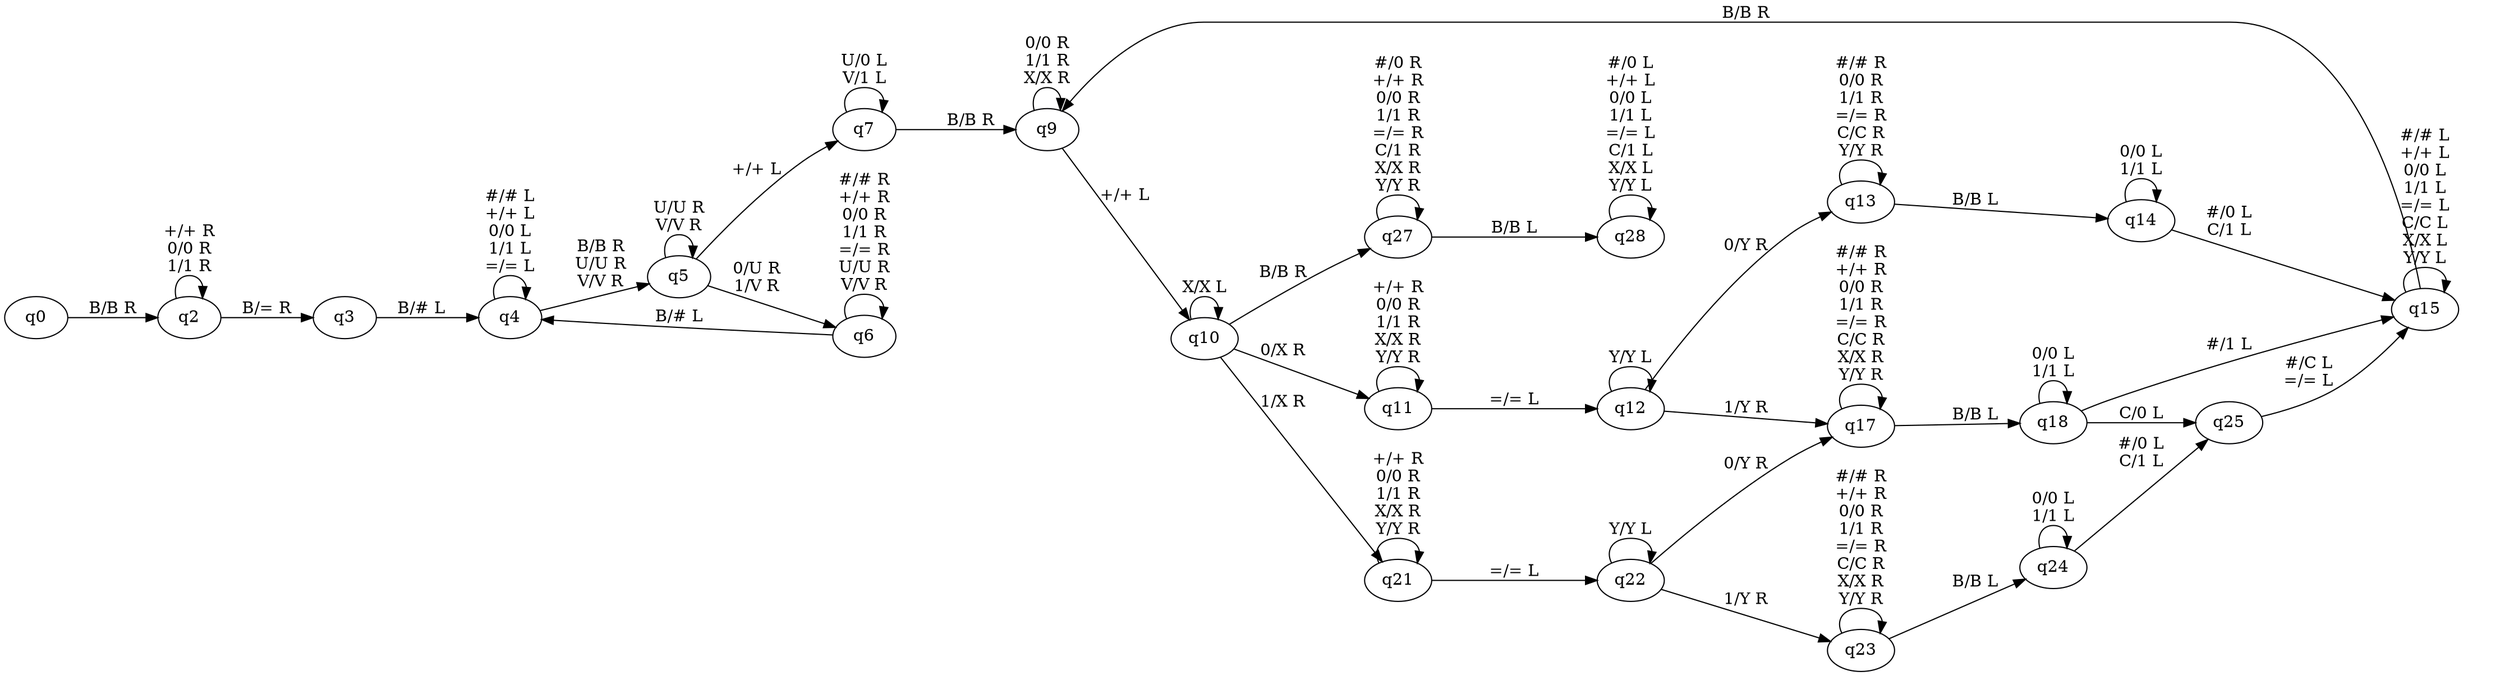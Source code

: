 digraph { 
 // dot -Tsvg gvFilename.gv -o gvImage.svg
 // states:q0,q10,q11,q12,q13,q14,q15,q17,q18,q2,q21,q22,q23,q24,q25,q27,q28,q3,q4,q5,q6,q7,q9
   rankdir = LR
   q0 [color="#000003"];
   q10 [color="#000003"];
   q11 [color="#000003"];
   q12 [color="#000003"];
   q13 [color="#000003"];
   q14 [color="#000003"];
   q15 [color="#000003"];
   q17 [color="#000003"];
   q18 [color="#000003"];
   q2 [color="#000003"];
   q21 [color="#000003"];
   q22 [color="#000003"];
   q23 [color="#000003"];
   q24 [color="#000003"];
   q25 [color="#000003"];
   q27 [color="#000003"];
   q28 [color="#000003"];
   q3 [color="#000003"];
   q4 [color="#000003"];
   q5 [color="#000003"];
   q6 [color="#000003"];
   q7 [color="#000003"];
   q9 [color="#000003"];
   q0 -> q2 [label="B/B R"]; 
   q10 -> q10 [label="X/X L"]; 
   q10 -> q11 [label="0/X R"]; 
   q10 -> q21 [label="1/X R"]; 
   q10 -> q27 [label="B/B R"]; 
   q11 -> q11 [label="+/+ R\n0/0 R\n1/1 R\nX/X R\nY/Y R"]; 
   q11 -> q12 [label="=/= L"]; 
   q12 -> q12 [label="Y/Y L"]; 
   q12 -> q13 [label="0/Y R"]; 
   q12 -> q17 [label="1/Y R"]; 
   q13 -> q13 [label="#/# R\n0/0 R\n1/1 R\n=/= R\nC/C R\nY/Y R"]; 
   q13 -> q14 [label="B/B L"]; 
   q14 -> q14 [label="0/0 L\n1/1 L"]; 
   q14 -> q15 [label="#/0 L\nC/1 L"]; 
   q15 -> q15 [label="#/# L\n+/+ L\n0/0 L\n1/1 L\n=/= L\nC/C L\nX/X L\nY/Y L"]; 
   q15 -> q9 [label="B/B R"]; 
   q17 -> q17 [label="#/# R\n+/+ R\n0/0 R\n1/1 R\n=/= R\nC/C R\nX/X R\nY/Y R"]; 
   q17 -> q18 [label="B/B L"]; 
   q18 -> q15 [label="#/1 L"]; 
   q18 -> q18 [label="0/0 L\n1/1 L"]; 
   q18 -> q25 [label="C/0 L"]; 
   q2 -> q2 [label="+/+ R\n0/0 R\n1/1 R"]; 
   q2 -> q3 [label="B/= R"]; 
   q21 -> q21 [label="+/+ R\n0/0 R\n1/1 R\nX/X R\nY/Y R"]; 
   q21 -> q22 [label="=/= L"]; 
   q22 -> q17 [label="0/Y R"]; 
   q22 -> q22 [label="Y/Y L"]; 
   q22 -> q23 [label="1/Y R"]; 
   q23 -> q23 [label="#/# R\n+/+ R\n0/0 R\n1/1 R\n=/= R\nC/C R\nX/X R\nY/Y R"]; 
   q23 -> q24 [label="B/B L"]; 
   q24 -> q24 [label="0/0 L\n1/1 L"]; 
   q24 -> q25 [label="#/0 L\nC/1 L"]; 
   q25 -> q15 [label="#/C L\n=/= L"]; 
   q27 -> q27 [label="#/0 R\n+/+ R\n0/0 R\n1/1 R\n=/= R\nC/1 R\nX/X R\nY/Y R"]; 
   q27 -> q28 [label="B/B L"]; 
   q28 -> q28 [label="#/0 L\n+/+ L\n0/0 L\n1/1 L\n=/= L\nC/1 L\nX/X L\nY/Y L"]; 
   q3 -> q4 [label="B/# L"]; 
   q4 -> q4 [label="#/# L\n+/+ L\n0/0 L\n1/1 L\n=/= L"]; 
   q4 -> q5 [label="B/B R\nU/U R\nV/V R"]; 
   q5 -> q5 [label="U/U R\nV/V R"]; 
   q5 -> q6 [label="0/U R\n1/V R"]; 
   q5 -> q7 [label="+/+ L"]; 
   q6 -> q4 [label="B/# L"]; 
   q6 -> q6 [label="#/# R\n+/+ R\n0/0 R\n1/1 R\n=/= R\nU/U R\nV/V R"]; 
   q7 -> q7 [label="U/0 L\nV/1 L"]; 
   q7 -> q9 [label="B/B R"]; 
   q9 -> q10 [label="+/+ L"]; 
   q9 -> q9 [label="0/0 R\n1/1 R\nX/X R"]; 
}
